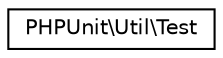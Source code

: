 digraph "Graphical Class Hierarchy"
{
  edge [fontname="Helvetica",fontsize="10",labelfontname="Helvetica",labelfontsize="10"];
  node [fontname="Helvetica",fontsize="10",shape=record];
  rankdir="LR";
  Node0 [label="PHPUnit\\Util\\Test",height=0.2,width=0.4,color="black", fillcolor="white", style="filled",URL="$classPHPUnit_1_1Util_1_1Test.html"];
}
